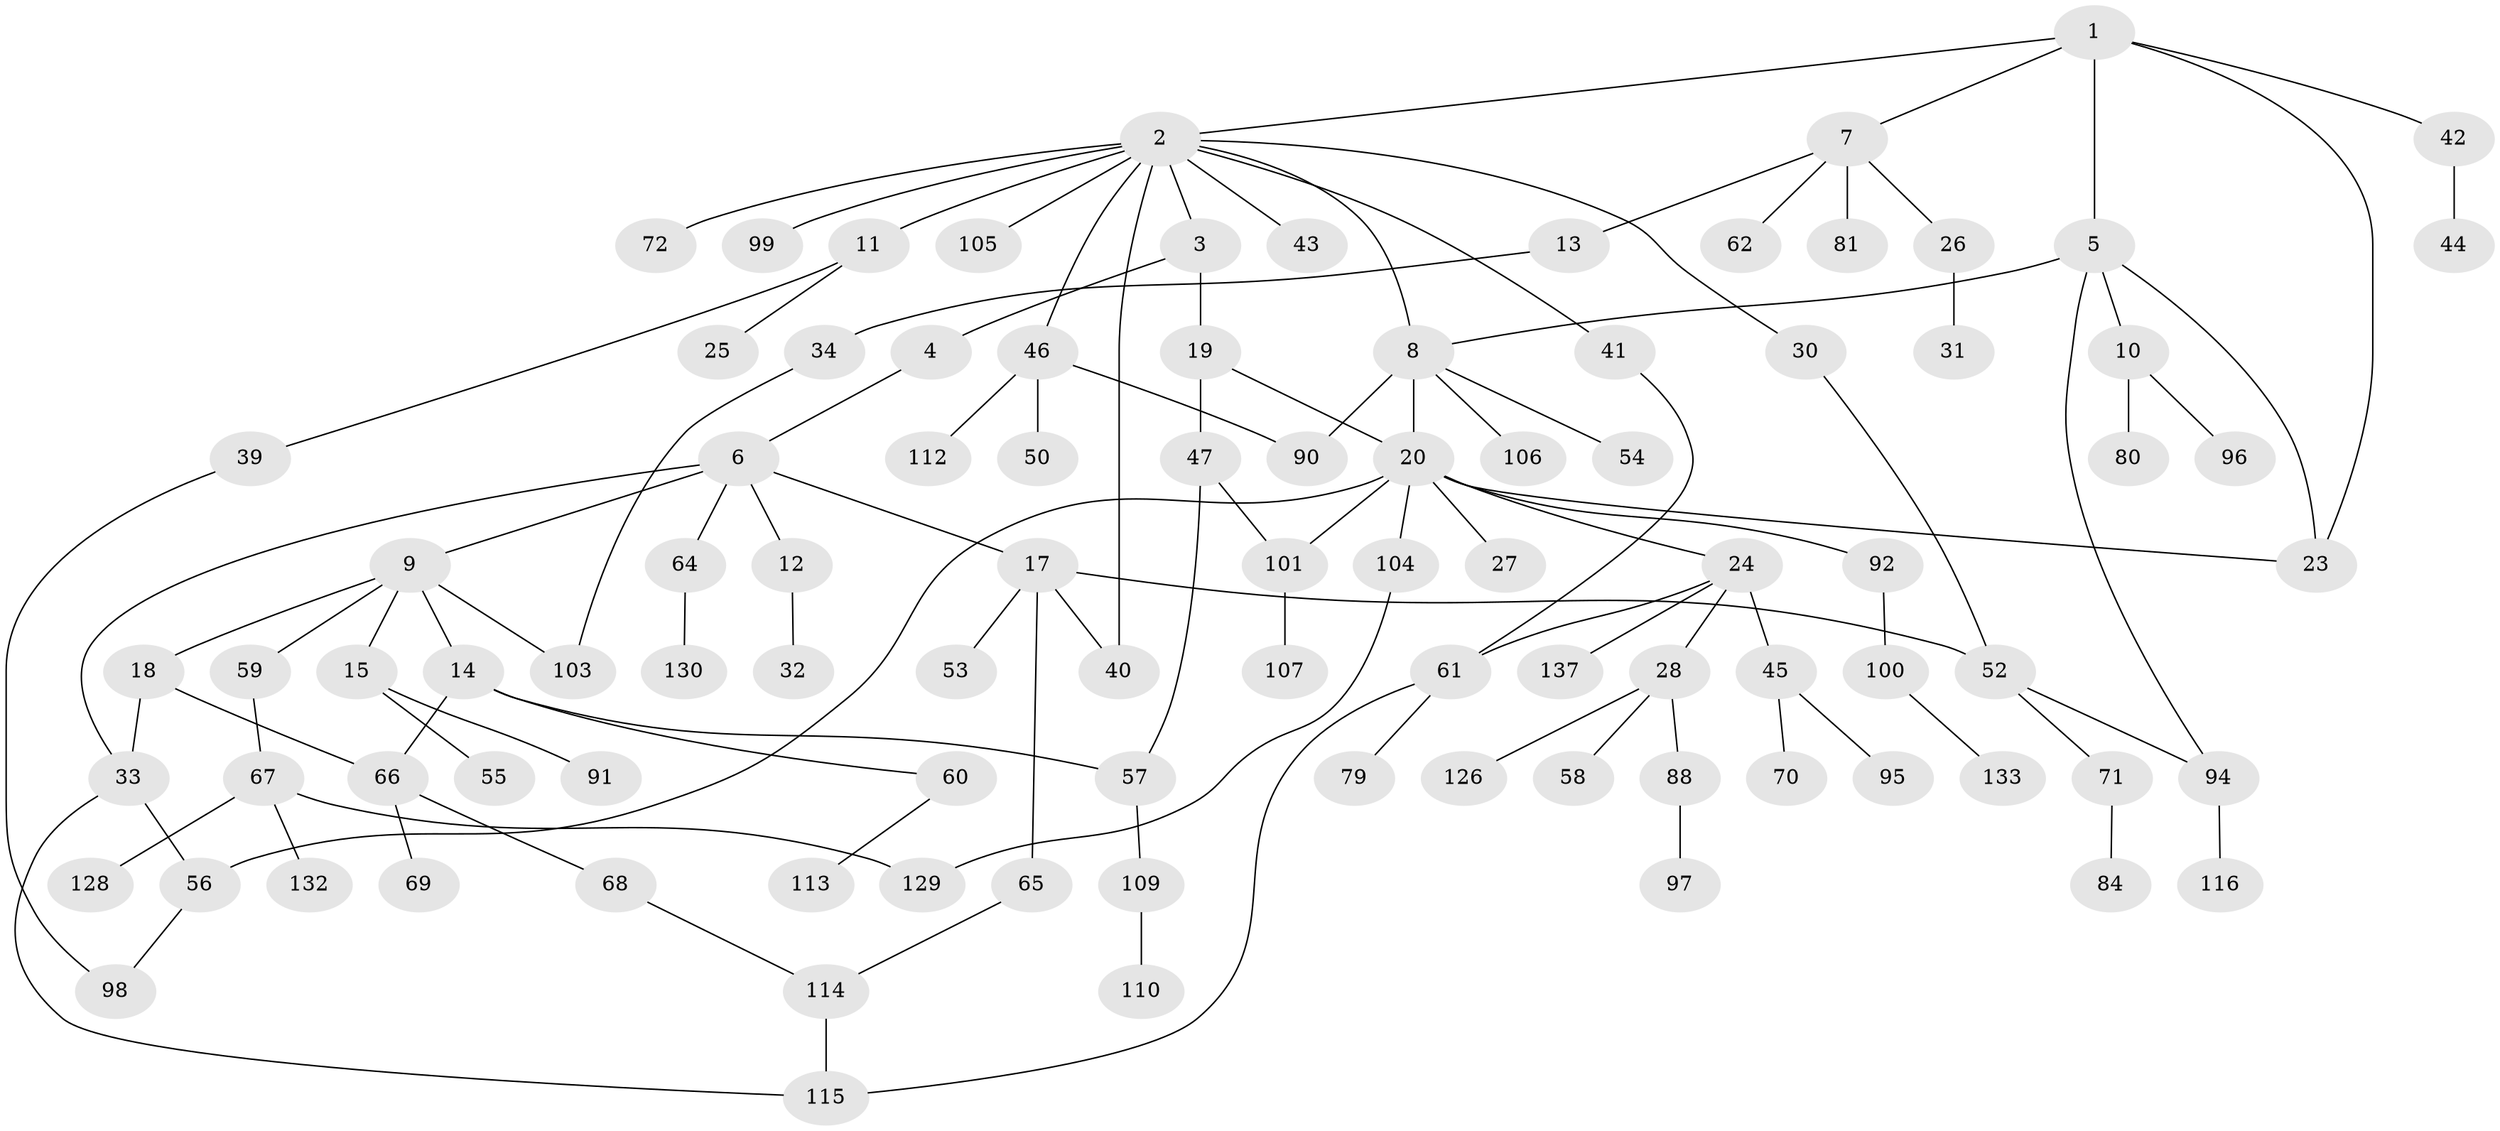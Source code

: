 // original degree distribution, {5: 0.08029197080291971, 7: 0.0072992700729927005, 3: 0.17518248175182483, 2: 0.29927007299270075, 6: 0.029197080291970802, 4: 0.043795620437956206, 1: 0.36496350364963503}
// Generated by graph-tools (version 1.1) at 2025/17/03/04/25 18:17:05]
// undirected, 95 vertices, 114 edges
graph export_dot {
graph [start="1"]
  node [color=gray90,style=filled];
  1;
  2 [super="+29+21+38"];
  3;
  4;
  5;
  6;
  7;
  8 [super="+93"];
  9 [super="+111"];
  10;
  11;
  12 [super="+36"];
  13;
  14;
  15 [super="+16"];
  17 [super="+125+48+89"];
  18 [super="+124"];
  19;
  20 [super="+75+87+51+35+22"];
  23 [super="+83"];
  24;
  25;
  26;
  27 [super="+76"];
  28;
  30 [super="+86+37+85"];
  31 [super="+73+74"];
  32;
  33;
  34 [super="+127"];
  39;
  40;
  41;
  42;
  43;
  44;
  45;
  46 [super="+49"];
  47;
  50;
  52 [super="+136"];
  53;
  54;
  55;
  56;
  57;
  58;
  59;
  60 [super="+63"];
  61 [super="+82"];
  62;
  64;
  65;
  66 [super="+131"];
  67 [super="+102"];
  68;
  69;
  70;
  71;
  72;
  79;
  80 [super="+121"];
  81;
  84;
  88;
  90 [super="+134"];
  91;
  92;
  94;
  95;
  96;
  97;
  98;
  99;
  100;
  101;
  103;
  104;
  105;
  106 [super="+120"];
  107;
  109;
  110;
  112;
  113 [super="+122"];
  114;
  115 [super="+119"];
  116;
  126;
  128;
  129;
  130;
  132;
  133;
  137;
  1 -- 2;
  1 -- 5;
  1 -- 7;
  1 -- 23;
  1 -- 42;
  2 -- 3;
  2 -- 11;
  2 -- 72;
  2 -- 99;
  2 -- 30;
  2 -- 41;
  2 -- 46;
  2 -- 105;
  2 -- 40;
  2 -- 43;
  2 -- 8;
  3 -- 4;
  3 -- 19;
  4 -- 6;
  5 -- 8;
  5 -- 10;
  5 -- 23;
  5 -- 94;
  6 -- 9;
  6 -- 12;
  6 -- 17;
  6 -- 33;
  6 -- 64;
  7 -- 13;
  7 -- 26;
  7 -- 62;
  7 -- 81;
  8 -- 20 [weight=2];
  8 -- 54;
  8 -- 106;
  8 -- 90;
  9 -- 14;
  9 -- 15;
  9 -- 18;
  9 -- 59;
  9 -- 103;
  10 -- 80;
  10 -- 96;
  11 -- 25;
  11 -- 39;
  12 -- 32;
  13 -- 34;
  14 -- 57;
  14 -- 60;
  14 -- 66;
  15 -- 91;
  15 -- 55;
  17 -- 53;
  17 -- 40;
  17 -- 65;
  17 -- 52;
  18 -- 66;
  18 -- 33;
  19 -- 47;
  19 -- 20;
  20 -- 101;
  20 -- 56;
  20 -- 104;
  20 -- 92;
  20 -- 24;
  20 -- 27;
  20 -- 23;
  24 -- 28;
  24 -- 45;
  24 -- 137;
  24 -- 61;
  26 -- 31;
  28 -- 58;
  28 -- 88;
  28 -- 126;
  30 -- 52;
  33 -- 56;
  33 -- 115;
  34 -- 103;
  39 -- 98;
  41 -- 61;
  42 -- 44;
  45 -- 70;
  45 -- 95;
  46 -- 50;
  46 -- 112;
  46 -- 90;
  47 -- 101;
  47 -- 57;
  52 -- 71;
  52 -- 94;
  56 -- 98;
  57 -- 109;
  59 -- 67;
  60 -- 113;
  61 -- 79;
  61 -- 115;
  64 -- 130;
  65 -- 114;
  66 -- 68;
  66 -- 69;
  67 -- 132;
  67 -- 128;
  67 -- 129;
  68 -- 114;
  71 -- 84;
  88 -- 97;
  92 -- 100;
  94 -- 116;
  100 -- 133;
  101 -- 107;
  104 -- 129;
  109 -- 110;
  114 -- 115;
}
